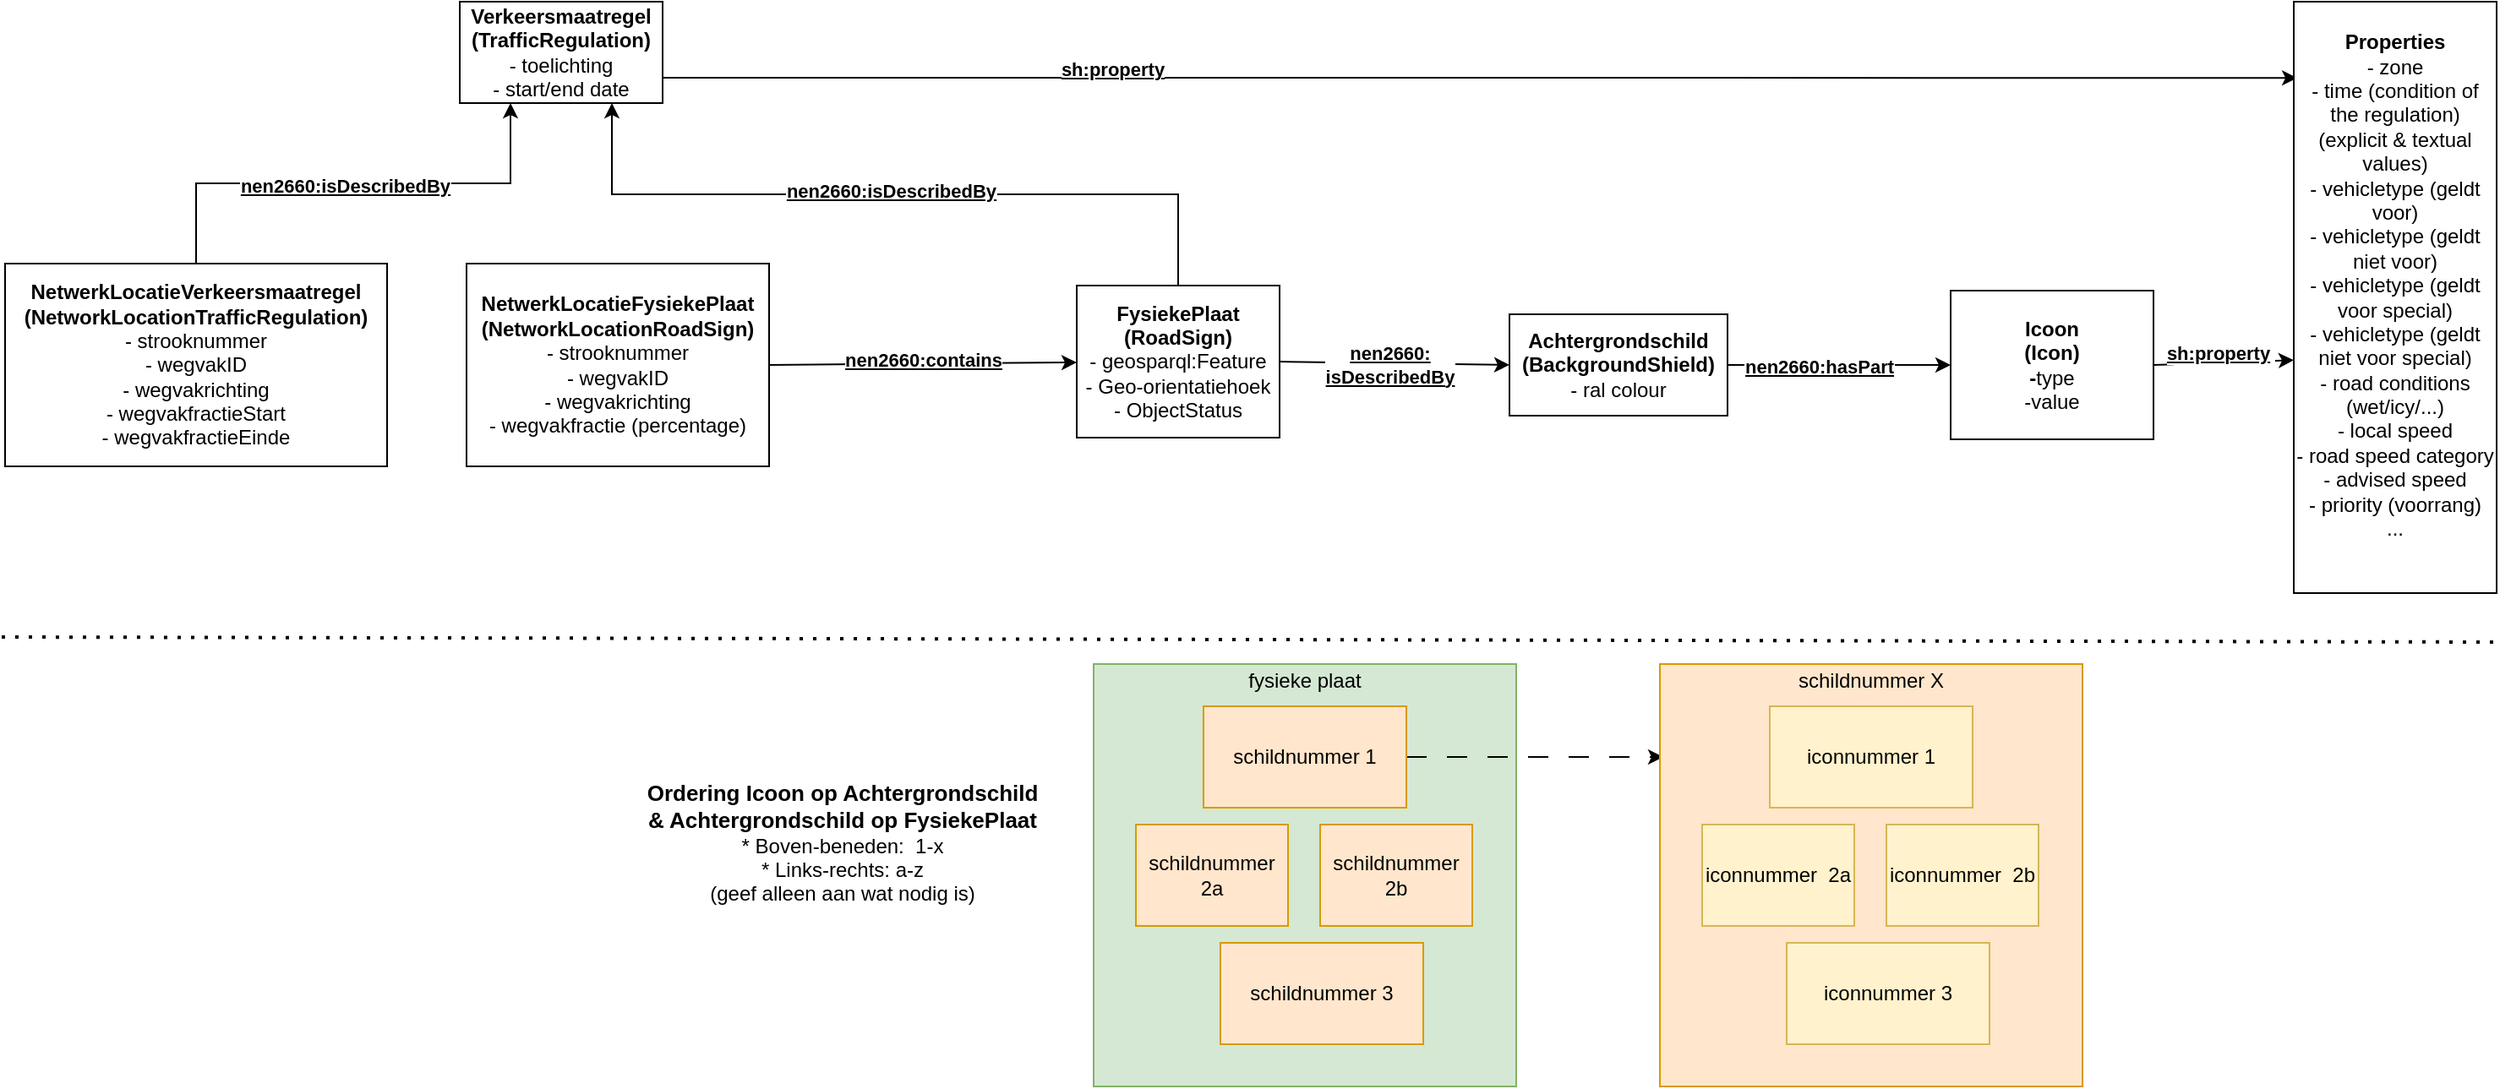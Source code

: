 <mxfile version="26.0.10">
  <diagram name="Page-1" id="0LnV7ETqTs7hgSCRXFs9">
    <mxGraphModel dx="1500" dy="894" grid="0" gridSize="10" guides="1" tooltips="1" connect="1" arrows="1" fold="1" page="1" pageScale="1" pageWidth="1100" pageHeight="850" math="0" shadow="0">
      <root>
        <mxCell id="0" />
        <mxCell id="1" parent="0" />
        <mxCell id="JAaSVqaNoPK4AC_1vTfK-8" style="edgeStyle=orthogonalEdgeStyle;rounded=0;orthogonalLoop=1;jettySize=auto;html=1;exitX=1;exitY=0.75;exitDx=0;exitDy=0;entryX=0.017;entryY=0.129;entryDx=0;entryDy=0;entryPerimeter=0;" parent="1" source="BCpdqVNQJVRz4uYAB1dM-1" target="BCpdqVNQJVRz4uYAB1dM-32" edge="1">
          <mxGeometry relative="1" as="geometry" />
        </mxCell>
        <mxCell id="JAaSVqaNoPK4AC_1vTfK-9" value="&lt;div&gt;&lt;b&gt;&lt;u&gt;sh:property&lt;/u&gt;&lt;/b&gt;&lt;/div&gt;&lt;div&gt;&lt;b&gt;&lt;u&gt;&lt;br&gt;&lt;/u&gt;&lt;/b&gt;&lt;/div&gt;" style="edgeLabel;html=1;align=center;verticalAlign=middle;resizable=0;points=[];" parent="JAaSVqaNoPK4AC_1vTfK-8" vertex="1" connectable="0">
          <mxGeometry x="-0.45" y="-2" relative="1" as="geometry">
            <mxPoint as="offset" />
          </mxGeometry>
        </mxCell>
        <mxCell id="JAaSVqaNoPK4AC_1vTfK-12" style="edgeStyle=orthogonalEdgeStyle;rounded=0;orthogonalLoop=1;jettySize=auto;html=1;exitX=0.5;exitY=0;exitDx=0;exitDy=0;entryX=0.75;entryY=1;entryDx=0;entryDy=0;" parent="1" source="BCpdqVNQJVRz4uYAB1dM-2" target="BCpdqVNQJVRz4uYAB1dM-1" edge="1">
          <mxGeometry relative="1" as="geometry">
            <mxPoint x="771" y="137" as="targetPoint" />
          </mxGeometry>
        </mxCell>
        <mxCell id="JAaSVqaNoPK4AC_1vTfK-13" value="&lt;div style=&quot;border-color: var(--border-color);&quot;&gt;&lt;b style=&quot;border-color: var(--border-color);&quot;&gt;&lt;u style=&quot;border-color: var(--border-color);&quot;&gt;nen2660:isDescribedBy&lt;/u&gt;&lt;/b&gt;&lt;/div&gt;" style="edgeLabel;html=1;align=center;verticalAlign=middle;resizable=0;points=[];" parent="JAaSVqaNoPK4AC_1vTfK-12" vertex="1" connectable="0">
          <mxGeometry x="0.013" y="-2" relative="1" as="geometry">
            <mxPoint as="offset" />
          </mxGeometry>
        </mxCell>
        <mxCell id="BCpdqVNQJVRz4uYAB1dM-1" value="&lt;div&gt;&lt;b&gt;Verkeersmaatregel&lt;/b&gt;&lt;/div&gt;&lt;div&gt;&lt;b&gt;(&lt;/b&gt;&lt;b&gt;&lt;/b&gt;&lt;b&gt;TrafficRegulation&lt;/b&gt;&lt;b&gt;)&lt;br&gt;&lt;/b&gt;&lt;/div&gt;&lt;div&gt;- toelichting&lt;br&gt;&lt;/div&gt;&lt;div&gt;- start/end date&lt;/div&gt;" style="rounded=0;whiteSpace=wrap;html=1;" parent="1" vertex="1">
          <mxGeometry x="331" y="27" width="120" height="60" as="geometry" />
        </mxCell>
        <mxCell id="7" style="edgeStyle=none;html=1;exitX=1;exitY=0.5;exitDx=0;exitDy=0;entryX=0;entryY=0.5;entryDx=0;entryDy=0;" parent="1" source="BCpdqVNQJVRz4uYAB1dM-2" target="zsQL0wGQAGFPRSmptsXq-15" edge="1">
          <mxGeometry relative="1" as="geometry">
            <mxPoint x="947" y="225.37" as="targetPoint" />
          </mxGeometry>
        </mxCell>
        <mxCell id="8" value="&lt;div style=&quot;border-color: var(--border-color);&quot;&gt;&lt;b style=&quot;border-color: var(--border-color);&quot;&gt;&lt;u style=&quot;border-color: var(--border-color);&quot;&gt;nen2660:&lt;/u&gt;&lt;/b&gt;&lt;/div&gt;&lt;div style=&quot;border-color: var(--border-color);&quot;&gt;&lt;b style=&quot;border-color: var(--border-color);&quot;&gt;&lt;u style=&quot;border-color: var(--border-color);&quot;&gt;isDescribedBy&lt;/u&gt;&lt;/b&gt;&lt;/div&gt;" style="edgeLabel;html=1;align=center;verticalAlign=middle;resizable=0;points=[];" parent="7" vertex="1" connectable="0">
          <mxGeometry x="-0.193" relative="1" as="geometry">
            <mxPoint x="10" y="1" as="offset" />
          </mxGeometry>
        </mxCell>
        <mxCell id="BCpdqVNQJVRz4uYAB1dM-2" value="&lt;div&gt;&lt;b&gt;FysiekePlaat&lt;/b&gt;&lt;/div&gt;&lt;div&gt;&lt;b&gt;(&lt;/b&gt;&lt;b&gt;&lt;/b&gt;&lt;b&gt;RoadSign&lt;/b&gt;&lt;b&gt;)&lt;/b&gt;&lt;br&gt;&lt;/div&gt;&lt;div&gt;- geosparql:Feature&lt;br&gt;&lt;/div&gt;&lt;div&gt;- Geo-orientatiehoek&lt;/div&gt;&lt;div&gt;- ObjectStatus&lt;/div&gt;" style="rounded=0;whiteSpace=wrap;html=1;" parent="1" vertex="1">
          <mxGeometry x="696" y="195" width="120" height="90" as="geometry" />
        </mxCell>
        <mxCell id="zsQL0wGQAGFPRSmptsXq-16" style="edgeStyle=orthogonalEdgeStyle;rounded=0;orthogonalLoop=1;jettySize=auto;html=1;exitX=0.5;exitY=0;exitDx=0;exitDy=0;entryX=0.25;entryY=1;entryDx=0;entryDy=0;" parent="1" source="BCpdqVNQJVRz4uYAB1dM-22" target="BCpdqVNQJVRz4uYAB1dM-1" edge="1">
          <mxGeometry relative="1" as="geometry" />
        </mxCell>
        <mxCell id="zsQL0wGQAGFPRSmptsXq-17" value="&lt;b&gt;&lt;u&gt;nen2660:isDescribedBy&lt;/u&gt;&lt;/b&gt;" style="edgeLabel;html=1;align=center;verticalAlign=middle;resizable=0;points=[];" parent="zsQL0wGQAGFPRSmptsXq-16" vertex="1" connectable="0">
          <mxGeometry x="-0.221" y="-3" relative="1" as="geometry">
            <mxPoint x="26" y="-2" as="offset" />
          </mxGeometry>
        </mxCell>
        <mxCell id="BCpdqVNQJVRz4uYAB1dM-22" value="&lt;div&gt;&lt;b&gt;NetwerkLocatieVerkeersmaatregel&lt;/b&gt;&lt;/div&gt;&lt;div&gt;&lt;b&gt;(&lt;/b&gt;&lt;b&gt;&lt;/b&gt;&lt;b&gt;NetworkLocationTrafficRegulation&lt;/b&gt;&lt;b&gt;)&lt;/b&gt;&lt;/div&gt;&lt;div&gt;- strooknummer&lt;/div&gt;&lt;div&gt;- wegvakID&lt;/div&gt;&lt;div&gt;- wegvakrichting&lt;/div&gt;- wegvakfractieStart&lt;br&gt;- wegvakfractieEinde" style="rounded=0;whiteSpace=wrap;html=1;" parent="1" vertex="1">
          <mxGeometry x="62" y="182" width="226" height="120" as="geometry" />
        </mxCell>
        <mxCell id="BCpdqVNQJVRz4uYAB1dM-29" value="&lt;div&gt;&lt;b&gt;NetwerkLocatieFysiekePlaat&lt;/b&gt;&lt;/div&gt;&lt;div&gt;&lt;b&gt;(&lt;/b&gt;&lt;b&gt;NetworkLocationRoadSign)&lt;/b&gt;&lt;/div&gt;&lt;div&gt;- strooknummer&lt;/div&gt;&lt;div&gt;- wegvakID&lt;/div&gt;&lt;div&gt;- wegvakrichting&lt;/div&gt;&lt;div&gt;- wegvakfractie (percentage)&lt;br&gt;&lt;/div&gt;" style="rounded=0;whiteSpace=wrap;html=1;" parent="1" vertex="1">
          <mxGeometry x="335" y="182" width="179" height="120" as="geometry" />
        </mxCell>
        <mxCell id="BCpdqVNQJVRz4uYAB1dM-30" style="rounded=0;orthogonalLoop=1;jettySize=auto;html=1;exitX=1;exitY=0.5;exitDx=0;exitDy=0;" parent="1" source="BCpdqVNQJVRz4uYAB1dM-29" target="BCpdqVNQJVRz4uYAB1dM-2" edge="1">
          <mxGeometry relative="1" as="geometry">
            <mxPoint x="721" y="192" as="targetPoint" />
          </mxGeometry>
        </mxCell>
        <mxCell id="14" value="&lt;b&gt;&lt;u&gt;nen2660:contains&lt;/u&gt;&lt;/b&gt;" style="edgeLabel;html=1;align=center;verticalAlign=middle;resizable=0;points=[];" parent="BCpdqVNQJVRz4uYAB1dM-30" vertex="1" connectable="0">
          <mxGeometry x="0.203" y="1" relative="1" as="geometry">
            <mxPoint x="-19" y="-1" as="offset" />
          </mxGeometry>
        </mxCell>
        <mxCell id="JAaSVqaNoPK4AC_1vTfK-14" style="rounded=0;orthogonalLoop=1;jettySize=auto;html=1;exitX=1;exitY=0.5;exitDx=0;exitDy=0;entryX=0;entryY=0.606;entryDx=0;entryDy=0;dashed=1;dashPattern=12 12;entryPerimeter=0;" parent="1" source="JAaSVqaNoPK4AC_1vTfK-5" target="BCpdqVNQJVRz4uYAB1dM-32" edge="1">
          <mxGeometry relative="1" as="geometry" />
        </mxCell>
        <mxCell id="15" value="&lt;div&gt;&lt;b&gt;&lt;u&gt;sh:property&lt;/u&gt;&lt;/b&gt;&lt;/div&gt;" style="edgeLabel;html=1;align=center;verticalAlign=middle;resizable=0;points=[];" parent="JAaSVqaNoPK4AC_1vTfK-14" vertex="1" connectable="0">
          <mxGeometry x="0.221" y="4" relative="1" as="geometry">
            <mxPoint x="-13" y="-1" as="offset" />
          </mxGeometry>
        </mxCell>
        <mxCell id="BCpdqVNQJVRz4uYAB1dM-32" value="&lt;div&gt;&lt;b&gt;Properties&lt;/b&gt;&lt;/div&gt;&lt;div&gt;- zone&lt;/div&gt;&lt;div&gt;- time (condition of the regulation) (explicit &amp;amp; textual values)&lt;/div&gt;&lt;div&gt;- vehicletype (geldt voor)&lt;/div&gt;&lt;div&gt;- vehicletype (geldt niet voor)&lt;/div&gt;&lt;div&gt;- vehicletype (geldt voor special)&lt;/div&gt;&lt;div&gt;- vehicletype (geldt niet voor special)&lt;/div&gt;&lt;div&gt;- road conditions (wet/icy/...)&lt;/div&gt;&lt;div&gt;- local speed&lt;/div&gt;&lt;div&gt;- road speed category &lt;br&gt;&lt;/div&gt;&lt;div&gt;- advised speed&lt;/div&gt;&lt;div&gt;- priority (voorrang)&lt;br&gt;&lt;/div&gt;&lt;div&gt;...&lt;/div&gt;&lt;div&gt;&lt;br&gt;&lt;/div&gt;" style="rounded=0;whiteSpace=wrap;html=1;" parent="1" vertex="1">
          <mxGeometry x="1416" y="27" width="120" height="350" as="geometry" />
        </mxCell>
        <mxCell id="JAaSVqaNoPK4AC_1vTfK-1" value="" style="endArrow=none;dashed=1;html=1;dashPattern=1 3;strokeWidth=2;rounded=0;" parent="1" edge="1">
          <mxGeometry width="50" height="50" relative="1" as="geometry">
            <mxPoint x="60" y="403" as="sourcePoint" />
            <mxPoint x="1535" y="406" as="targetPoint" />
          </mxGeometry>
        </mxCell>
        <mxCell id="JAaSVqaNoPK4AC_1vTfK-5" value="&lt;div&gt;&lt;b&gt;Icoon&lt;/b&gt;&lt;/div&gt;&lt;div&gt;&lt;b&gt;(Icon)&lt;br&gt;&lt;/b&gt;&lt;/div&gt;&lt;div&gt;&lt;b&gt;-&lt;/b&gt;type&lt;/div&gt;&lt;div&gt;-value&lt;/div&gt;" style="rounded=0;whiteSpace=wrap;html=1;" parent="1" vertex="1">
          <mxGeometry x="1213" y="198" width="120" height="88" as="geometry" />
        </mxCell>
        <mxCell id="JAaSVqaNoPK4AC_1vTfK-40" value="&lt;div&gt;fysieke plaat&lt;/div&gt;&lt;div&gt;&lt;br&gt;&lt;/div&gt;&lt;div&gt;&lt;br&gt;&lt;/div&gt;&lt;div&gt;&lt;br&gt;&lt;/div&gt;&lt;div&gt;&lt;br&gt;&lt;/div&gt;&lt;div&gt;&lt;br&gt;&lt;/div&gt;&lt;div&gt;&lt;br&gt;&lt;/div&gt;&lt;div&gt;&lt;br&gt;&lt;/div&gt;&lt;div&gt;&lt;br&gt;&lt;/div&gt;&lt;div&gt;&lt;br&gt;&lt;/div&gt;&lt;div&gt;&lt;br&gt;&lt;/div&gt;&lt;div&gt;&lt;br&gt;&lt;/div&gt;&lt;div&gt;&lt;br&gt;&lt;/div&gt;&lt;div&gt;&lt;br&gt;&lt;/div&gt;&lt;div&gt;&lt;br&gt;&lt;/div&gt;&lt;div&gt;&lt;br&gt;&lt;/div&gt;&lt;div&gt;&lt;br&gt;&lt;/div&gt;" style="whiteSpace=wrap;html=1;aspect=fixed;fillColor=#d5e8d4;strokeColor=#82b366;" parent="1" vertex="1">
          <mxGeometry x="706" y="419" width="250" height="250" as="geometry" />
        </mxCell>
        <mxCell id="JAaSVqaNoPK4AC_1vTfK-72" style="rounded=0;orthogonalLoop=1;jettySize=auto;html=1;entryX=0.008;entryY=0.22;entryDx=0;entryDy=0;dashed=1;dashPattern=12 12;entryPerimeter=0;" parent="1" source="JAaSVqaNoPK4AC_1vTfK-41" target="JAaSVqaNoPK4AC_1vTfK-66" edge="1">
          <mxGeometry relative="1" as="geometry" />
        </mxCell>
        <mxCell id="JAaSVqaNoPK4AC_1vTfK-41" value="schildnummer 1" style="rounded=0;whiteSpace=wrap;html=1;fillColor=#ffe6cc;strokeColor=#d79b00;" parent="1" vertex="1">
          <mxGeometry x="771" y="444" width="120" height="60" as="geometry" />
        </mxCell>
        <mxCell id="JAaSVqaNoPK4AC_1vTfK-42" value="schildnummer 3" style="rounded=0;whiteSpace=wrap;html=1;fillColor=#ffe6cc;strokeColor=#d79b00;" parent="1" vertex="1">
          <mxGeometry x="781" y="584" width="120" height="60" as="geometry" />
        </mxCell>
        <mxCell id="JAaSVqaNoPK4AC_1vTfK-43" value="schildnummer 2a" style="rounded=0;whiteSpace=wrap;html=1;fillColor=#ffe6cc;strokeColor=#d79b00;" parent="1" vertex="1">
          <mxGeometry x="731" y="514" width="90" height="60" as="geometry" />
        </mxCell>
        <mxCell id="JAaSVqaNoPK4AC_1vTfK-44" value="schildnummer 2b" style="rounded=0;whiteSpace=wrap;html=1;fillColor=#ffe6cc;strokeColor=#d79b00;" parent="1" vertex="1">
          <mxGeometry x="840" y="514" width="90" height="60" as="geometry" />
        </mxCell>
        <mxCell id="10" style="edgeStyle=none;html=1;exitX=1;exitY=0.5;exitDx=0;exitDy=0;entryX=0;entryY=0.5;entryDx=0;entryDy=0;" parent="1" source="zsQL0wGQAGFPRSmptsXq-15" target="JAaSVqaNoPK4AC_1vTfK-5" edge="1">
          <mxGeometry relative="1" as="geometry">
            <mxPoint x="1101" y="197" as="targetPoint" />
            <mxPoint x="1074.5" y="218.25" as="sourcePoint" />
          </mxGeometry>
        </mxCell>
        <mxCell id="11" value="&lt;b&gt;&lt;u&gt;nen2660:hasPart&lt;/u&gt;&lt;/b&gt;" style="edgeLabel;html=1;align=center;verticalAlign=middle;resizable=0;points=[];" parent="10" vertex="1" connectable="0">
          <mxGeometry x="-0.254" relative="1" as="geometry">
            <mxPoint x="5" y="1" as="offset" />
          </mxGeometry>
        </mxCell>
        <mxCell id="JAaSVqaNoPK4AC_1vTfK-66" value="&lt;div&gt;schildnummer X&lt;/div&gt;&lt;div&gt;&lt;br&gt;&lt;/div&gt;&lt;div&gt;&lt;br&gt;&lt;/div&gt;&lt;div&gt;&lt;br&gt;&lt;/div&gt;&lt;div&gt;&lt;br&gt;&lt;/div&gt;&lt;div&gt;&lt;br&gt;&lt;/div&gt;&lt;div&gt;&lt;br&gt;&lt;/div&gt;&lt;div&gt;&lt;br&gt;&lt;/div&gt;&lt;div&gt;&lt;br&gt;&lt;/div&gt;&lt;div&gt;&lt;br&gt;&lt;/div&gt;&lt;div&gt;&lt;br&gt;&lt;/div&gt;&lt;div&gt;&lt;br&gt;&lt;/div&gt;&lt;div&gt;&lt;br&gt;&lt;/div&gt;&lt;div&gt;&lt;br&gt;&lt;/div&gt;&lt;div&gt;&lt;br&gt;&lt;/div&gt;&lt;div&gt;&lt;br&gt;&lt;/div&gt;&lt;div&gt;&lt;br&gt;&lt;/div&gt;" style="whiteSpace=wrap;html=1;aspect=fixed;fillColor=#ffe6cc;strokeColor=#d79b00;" parent="1" vertex="1">
          <mxGeometry x="1041" y="419" width="250" height="250" as="geometry" />
        </mxCell>
        <mxCell id="JAaSVqaNoPK4AC_1vTfK-67" value="iconnummer 1" style="rounded=0;whiteSpace=wrap;html=1;fillColor=#fff2cc;strokeColor=#d6b656;" parent="1" vertex="1">
          <mxGeometry x="1106" y="444" width="120" height="60" as="geometry" />
        </mxCell>
        <mxCell id="JAaSVqaNoPK4AC_1vTfK-68" value="iconnummer 3" style="rounded=0;whiteSpace=wrap;html=1;fillColor=#fff2cc;strokeColor=#d6b656;" parent="1" vertex="1">
          <mxGeometry x="1116" y="584" width="120" height="60" as="geometry" />
        </mxCell>
        <mxCell id="JAaSVqaNoPK4AC_1vTfK-69" value="iconnummer&amp;nbsp; 2a" style="rounded=0;whiteSpace=wrap;html=1;fillColor=#fff2cc;strokeColor=#d6b656;" parent="1" vertex="1">
          <mxGeometry x="1066" y="514" width="90" height="60" as="geometry" />
        </mxCell>
        <mxCell id="JAaSVqaNoPK4AC_1vTfK-70" value="iconnummer&amp;nbsp; 2b" style="rounded=0;whiteSpace=wrap;html=1;fillColor=#fff2cc;strokeColor=#d6b656;" parent="1" vertex="1">
          <mxGeometry x="1175" y="514" width="90" height="60" as="geometry" />
        </mxCell>
        <mxCell id="JAaSVqaNoPK4AC_1vTfK-74" value="&lt;div&gt;&lt;b&gt;&lt;font style=&quot;font-size: 13px;&quot;&gt;Ordering Icoon op Achtergrondschild&lt;br&gt;&lt;/font&gt;&lt;/b&gt;&lt;/div&gt;&lt;div&gt;&lt;b&gt;&lt;font style=&quot;font-size: 13px;&quot;&gt;&amp;amp; Achtergrondschild op FysiekePlaat&lt;/font&gt;&lt;/b&gt;&lt;/div&gt;&lt;div&gt;* Boven-beneden:&amp;nbsp; 1-x &lt;br&gt;&lt;/div&gt;&lt;div&gt;* Links-rechts: a-z&lt;br&gt;&lt;/div&gt;&lt;div&gt;(geef alleen aan wat nodig is)&lt;br&gt;&lt;/div&gt;" style="text;html=1;align=center;verticalAlign=middle;resizable=0;points=[];autosize=1;strokeColor=none;fillColor=none;" parent="1" vertex="1">
          <mxGeometry x="432" y="481" width="250" height="87" as="geometry" />
        </mxCell>
        <mxCell id="zsQL0wGQAGFPRSmptsXq-15" value="&lt;div&gt;&lt;b&gt;Achtergrondschild&lt;/b&gt;&lt;/div&gt;&lt;div&gt;&lt;b&gt;(&lt;/b&gt;&lt;b&gt;&lt;/b&gt;&lt;b&gt;BackgroundShield&lt;/b&gt;&lt;b&gt;)&lt;br&gt;&lt;/b&gt;&lt;/div&gt;&lt;div&gt;&lt;span style=&quot;background-color: initial;&quot;&gt;- ral colour&lt;/span&gt;&lt;br&gt;&lt;/div&gt;" style="rounded=0;whiteSpace=wrap;html=1;" parent="1" vertex="1">
          <mxGeometry x="952" y="212" width="129" height="60" as="geometry" />
        </mxCell>
      </root>
    </mxGraphModel>
  </diagram>
</mxfile>
